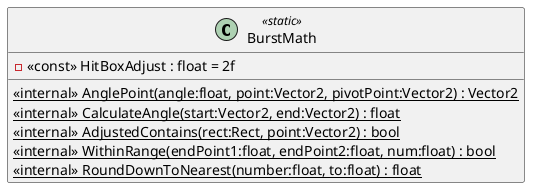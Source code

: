 @startuml
class BurstMath <<static>> {
    - <<const>> HitBoxAdjust : float = 2f
    <<internal>> {static} AnglePoint(angle:float, point:Vector2, pivotPoint:Vector2) : Vector2
    <<internal>> {static} CalculateAngle(start:Vector2, end:Vector2) : float
    <<internal>> {static} AdjustedContains(rect:Rect, point:Vector2) : bool
    <<internal>> {static} WithinRange(endPoint1:float, endPoint2:float, num:float) : bool
    <<internal>> {static} RoundDownToNearest(number:float, to:float) : float
}
@enduml
